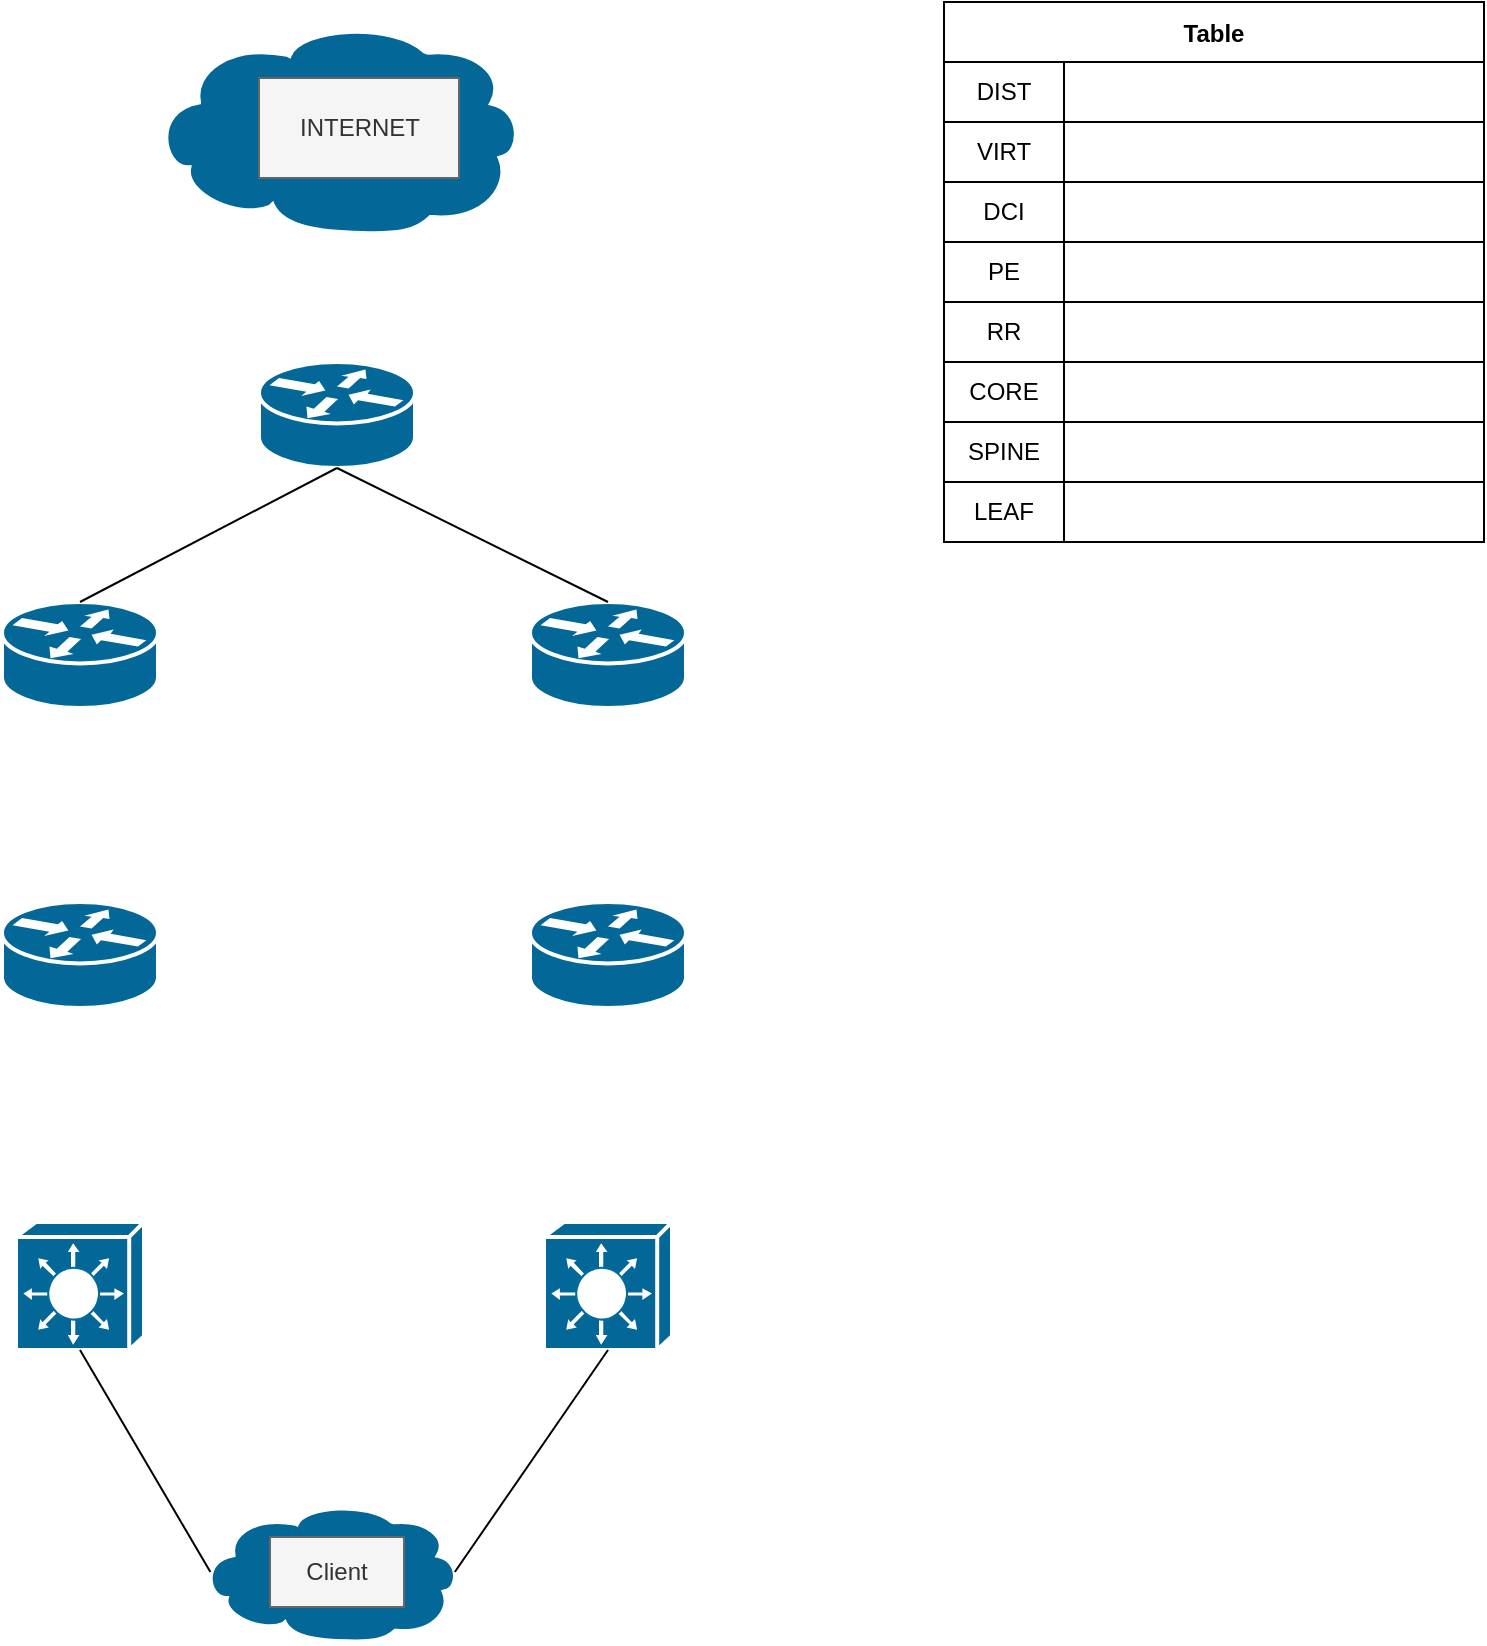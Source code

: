 <mxfile version="14.7.10" type="github">
  <diagram name="Page-1" id="c37626ed-c26b-45fb-9056-f9ebc6bb27b6">
    <mxGraphModel dx="813" dy="421" grid="1" gridSize="10" guides="1" tooltips="1" connect="1" arrows="1" fold="1" page="1" pageScale="1" pageWidth="1100" pageHeight="850" background="none" math="0" shadow="0">
      <root>
        <mxCell id="0" />
        <mxCell id="1" parent="0" />
        <mxCell id="8PsUq4ZxQZs-wNVsTEpt-1" value="" style="shape=mxgraph.cisco.switches.layer_3_switch;html=1;pointerEvents=1;dashed=0;fillColor=#036897;strokeColor=#ffffff;strokeWidth=2;verticalLabelPosition=bottom;verticalAlign=top;align=center;outlineConnect=0;" vertex="1" parent="1">
          <mxGeometry x="356" y="620" width="64" height="64" as="geometry" />
        </mxCell>
        <mxCell id="8PsUq4ZxQZs-wNVsTEpt-2" value="" style="shape=mxgraph.cisco.storage.cloud;html=1;pointerEvents=1;dashed=0;fillColor=#036897;strokeColor=#ffffff;strokeWidth=2;verticalLabelPosition=bottom;verticalAlign=top;align=center;outlineConnect=0;" vertex="1" parent="1">
          <mxGeometry x="423.5" y="20" width="186" height="106" as="geometry" />
        </mxCell>
        <mxCell id="8PsUq4ZxQZs-wNVsTEpt-3" value="" style="shape=mxgraph.cisco.switches.layer_3_switch;html=1;pointerEvents=1;dashed=0;fillColor=#036897;strokeColor=#ffffff;strokeWidth=2;verticalLabelPosition=bottom;verticalAlign=top;align=center;outlineConnect=0;" vertex="1" parent="1">
          <mxGeometry x="620" y="620" width="64" height="64" as="geometry" />
        </mxCell>
        <mxCell id="8PsUq4ZxQZs-wNVsTEpt-8" value="Table" style="shape=table;startSize=30;container=1;collapsible=0;childLayout=tableLayout;fixedRows=1;rowLines=0;fontStyle=1;align=center;rounded=0;" vertex="1" parent="1">
          <mxGeometry x="820" y="10" width="270" height="270" as="geometry" />
        </mxCell>
        <mxCell id="8PsUq4ZxQZs-wNVsTEpt-22" style="shape=partialRectangle;html=1;whiteSpace=wrap;collapsible=0;dropTarget=0;pointerEvents=0;fillColor=none;top=0;left=0;bottom=1;right=0;points=[[0,0.5],[1,0.5]];portConstraint=eastwest;" vertex="1" parent="8PsUq4ZxQZs-wNVsTEpt-8">
          <mxGeometry y="30" width="270" height="30" as="geometry" />
        </mxCell>
        <mxCell id="8PsUq4ZxQZs-wNVsTEpt-23" value="DIST" style="shape=partialRectangle;html=1;whiteSpace=wrap;connectable=0;fillColor=none;top=0;left=0;bottom=0;right=0;overflow=hidden;" vertex="1" parent="8PsUq4ZxQZs-wNVsTEpt-22">
          <mxGeometry width="60" height="30" as="geometry" />
        </mxCell>
        <mxCell id="8PsUq4ZxQZs-wNVsTEpt-24" style="shape=partialRectangle;html=1;whiteSpace=wrap;connectable=0;fillColor=none;top=0;left=0;bottom=0;right=0;align=left;spacingLeft=6;overflow=hidden;expand=1;" vertex="1" parent="8PsUq4ZxQZs-wNVsTEpt-22">
          <mxGeometry x="60" width="210" height="30" as="geometry" />
        </mxCell>
        <mxCell id="8PsUq4ZxQZs-wNVsTEpt-19" style="shape=partialRectangle;html=1;whiteSpace=wrap;collapsible=0;dropTarget=0;pointerEvents=0;fillColor=none;top=0;left=0;bottom=1;right=0;points=[[0,0.5],[1,0.5]];portConstraint=eastwest;" vertex="1" parent="8PsUq4ZxQZs-wNVsTEpt-8">
          <mxGeometry y="60" width="270" height="30" as="geometry" />
        </mxCell>
        <mxCell id="8PsUq4ZxQZs-wNVsTEpt-20" value="VIRT" style="shape=partialRectangle;html=1;whiteSpace=wrap;connectable=0;fillColor=none;top=0;left=0;bottom=0;right=0;overflow=hidden;" vertex="1" parent="8PsUq4ZxQZs-wNVsTEpt-19">
          <mxGeometry width="60" height="30" as="geometry" />
        </mxCell>
        <mxCell id="8PsUq4ZxQZs-wNVsTEpt-21" style="shape=partialRectangle;html=1;whiteSpace=wrap;connectable=0;fillColor=none;top=0;left=0;bottom=0;right=0;align=left;spacingLeft=6;overflow=hidden;expand=1;" vertex="1" parent="8PsUq4ZxQZs-wNVsTEpt-19">
          <mxGeometry x="60" width="210" height="30" as="geometry" />
        </mxCell>
        <mxCell id="8PsUq4ZxQZs-wNVsTEpt-9" value="" style="shape=partialRectangle;html=1;whiteSpace=wrap;collapsible=0;dropTarget=0;pointerEvents=0;fillColor=none;top=0;left=0;bottom=1;right=0;points=[[0,0.5],[1,0.5]];portConstraint=eastwest;" vertex="1" parent="8PsUq4ZxQZs-wNVsTEpt-8">
          <mxGeometry y="90" width="270" height="30" as="geometry" />
        </mxCell>
        <mxCell id="8PsUq4ZxQZs-wNVsTEpt-10" value="DCI" style="shape=partialRectangle;html=1;whiteSpace=wrap;connectable=0;fillColor=none;top=0;left=0;bottom=0;right=0;overflow=hidden;" vertex="1" parent="8PsUq4ZxQZs-wNVsTEpt-9">
          <mxGeometry width="60" height="30" as="geometry" />
        </mxCell>
        <mxCell id="8PsUq4ZxQZs-wNVsTEpt-11" value="" style="shape=partialRectangle;html=1;whiteSpace=wrap;connectable=0;fillColor=none;top=0;left=0;bottom=0;right=0;align=left;spacingLeft=6;overflow=hidden;expand=1;" vertex="1" parent="8PsUq4ZxQZs-wNVsTEpt-9">
          <mxGeometry x="60" width="210" height="30" as="geometry" />
        </mxCell>
        <mxCell id="8PsUq4ZxQZs-wNVsTEpt-40" style="shape=partialRectangle;html=1;whiteSpace=wrap;collapsible=0;dropTarget=0;pointerEvents=0;fillColor=none;top=0;left=0;bottom=1;right=0;points=[[0,0.5],[1,0.5]];portConstraint=eastwest;" vertex="1" parent="8PsUq4ZxQZs-wNVsTEpt-8">
          <mxGeometry y="120" width="270" height="30" as="geometry" />
        </mxCell>
        <mxCell id="8PsUq4ZxQZs-wNVsTEpt-41" value="PE" style="shape=partialRectangle;html=1;whiteSpace=wrap;connectable=0;fillColor=none;top=0;left=0;bottom=0;right=0;overflow=hidden;" vertex="1" parent="8PsUq4ZxQZs-wNVsTEpt-40">
          <mxGeometry width="60" height="30" as="geometry" />
        </mxCell>
        <mxCell id="8PsUq4ZxQZs-wNVsTEpt-42" style="shape=partialRectangle;html=1;whiteSpace=wrap;connectable=0;fillColor=none;top=0;left=0;bottom=0;right=0;align=left;spacingLeft=6;overflow=hidden;" vertex="1" parent="8PsUq4ZxQZs-wNVsTEpt-40">
          <mxGeometry x="60" width="210" height="30" as="geometry" />
        </mxCell>
        <mxCell id="8PsUq4ZxQZs-wNVsTEpt-37" style="shape=partialRectangle;html=1;whiteSpace=wrap;collapsible=0;dropTarget=0;pointerEvents=0;fillColor=none;top=0;left=0;bottom=1;right=0;points=[[0,0.5],[1,0.5]];portConstraint=eastwest;" vertex="1" parent="8PsUq4ZxQZs-wNVsTEpt-8">
          <mxGeometry y="150" width="270" height="30" as="geometry" />
        </mxCell>
        <mxCell id="8PsUq4ZxQZs-wNVsTEpt-38" value="RR" style="shape=partialRectangle;html=1;whiteSpace=wrap;connectable=0;fillColor=none;top=0;left=0;bottom=0;right=0;overflow=hidden;" vertex="1" parent="8PsUq4ZxQZs-wNVsTEpt-37">
          <mxGeometry width="60" height="30" as="geometry" />
        </mxCell>
        <mxCell id="8PsUq4ZxQZs-wNVsTEpt-39" style="shape=partialRectangle;html=1;whiteSpace=wrap;connectable=0;fillColor=none;top=0;left=0;bottom=0;right=0;align=left;spacingLeft=6;overflow=hidden;" vertex="1" parent="8PsUq4ZxQZs-wNVsTEpt-37">
          <mxGeometry x="60" width="210" height="30" as="geometry" />
        </mxCell>
        <mxCell id="8PsUq4ZxQZs-wNVsTEpt-34" style="shape=partialRectangle;html=1;whiteSpace=wrap;collapsible=0;dropTarget=0;pointerEvents=0;fillColor=none;top=0;left=0;bottom=1;right=0;points=[[0,0.5],[1,0.5]];portConstraint=eastwest;" vertex="1" parent="8PsUq4ZxQZs-wNVsTEpt-8">
          <mxGeometry y="180" width="270" height="30" as="geometry" />
        </mxCell>
        <mxCell id="8PsUq4ZxQZs-wNVsTEpt-35" value="CORE" style="shape=partialRectangle;html=1;whiteSpace=wrap;connectable=0;fillColor=none;top=0;left=0;bottom=0;right=0;overflow=hidden;" vertex="1" parent="8PsUq4ZxQZs-wNVsTEpt-34">
          <mxGeometry width="60" height="30" as="geometry" />
        </mxCell>
        <mxCell id="8PsUq4ZxQZs-wNVsTEpt-36" style="shape=partialRectangle;html=1;whiteSpace=wrap;connectable=0;fillColor=none;top=0;left=0;bottom=0;right=0;align=left;spacingLeft=6;overflow=hidden;" vertex="1" parent="8PsUq4ZxQZs-wNVsTEpt-34">
          <mxGeometry x="60" width="210" height="30" as="geometry" />
        </mxCell>
        <mxCell id="8PsUq4ZxQZs-wNVsTEpt-31" style="shape=partialRectangle;html=1;whiteSpace=wrap;collapsible=0;dropTarget=0;pointerEvents=0;fillColor=none;top=0;left=0;bottom=1;right=0;points=[[0,0.5],[1,0.5]];portConstraint=eastwest;" vertex="1" parent="8PsUq4ZxQZs-wNVsTEpt-8">
          <mxGeometry y="210" width="270" height="30" as="geometry" />
        </mxCell>
        <mxCell id="8PsUq4ZxQZs-wNVsTEpt-32" value="SPINE" style="shape=partialRectangle;html=1;whiteSpace=wrap;connectable=0;fillColor=none;top=0;left=0;bottom=0;right=0;overflow=hidden;" vertex="1" parent="8PsUq4ZxQZs-wNVsTEpt-31">
          <mxGeometry width="60" height="30" as="geometry" />
        </mxCell>
        <mxCell id="8PsUq4ZxQZs-wNVsTEpt-33" style="shape=partialRectangle;html=1;whiteSpace=wrap;connectable=0;fillColor=none;top=0;left=0;bottom=0;right=0;align=left;spacingLeft=6;overflow=hidden;" vertex="1" parent="8PsUq4ZxQZs-wNVsTEpt-31">
          <mxGeometry x="60" width="210" height="30" as="geometry" />
        </mxCell>
        <mxCell id="8PsUq4ZxQZs-wNVsTEpt-12" value="" style="shape=partialRectangle;html=1;whiteSpace=wrap;collapsible=0;dropTarget=0;pointerEvents=0;fillColor=none;top=0;left=0;bottom=0;right=0;points=[[0,0.5],[1,0.5]];portConstraint=eastwest;" vertex="1" parent="8PsUq4ZxQZs-wNVsTEpt-8">
          <mxGeometry y="240" width="270" height="30" as="geometry" />
        </mxCell>
        <mxCell id="8PsUq4ZxQZs-wNVsTEpt-13" value="LEAF" style="shape=partialRectangle;html=1;whiteSpace=wrap;connectable=0;fillColor=none;top=0;left=0;bottom=0;right=0;overflow=hidden;" vertex="1" parent="8PsUq4ZxQZs-wNVsTEpt-12">
          <mxGeometry width="60" height="30" as="geometry" />
        </mxCell>
        <mxCell id="8PsUq4ZxQZs-wNVsTEpt-14" value="" style="shape=partialRectangle;html=1;whiteSpace=wrap;connectable=0;fillColor=none;top=0;left=0;bottom=0;right=0;align=left;spacingLeft=6;overflow=hidden;" vertex="1" parent="8PsUq4ZxQZs-wNVsTEpt-12">
          <mxGeometry x="60" width="210" height="30" as="geometry" />
        </mxCell>
        <mxCell id="8PsUq4ZxQZs-wNVsTEpt-69" value="" style="shape=mxgraph.cisco.storage.cloud;html=1;pointerEvents=1;dashed=0;fillColor=#036897;strokeColor=#ffffff;strokeWidth=2;verticalLabelPosition=bottom;verticalAlign=top;align=center;outlineConnect=0;" vertex="1" parent="1">
          <mxGeometry x="448" y="760" width="130" height="70" as="geometry" />
        </mxCell>
        <mxCell id="8PsUq4ZxQZs-wNVsTEpt-71" value="Client" style="text;html=1;align=center;verticalAlign=middle;whiteSpace=wrap;rounded=0;fillColor=#f5f5f5;strokeColor=#666666;fontColor=#333333;" vertex="1" parent="1">
          <mxGeometry x="483" y="777.5" width="67" height="35" as="geometry" />
        </mxCell>
        <mxCell id="8PsUq4ZxQZs-wNVsTEpt-72" value="" style="endArrow=none;html=1;exitX=0.04;exitY=0.5;exitDx=0;exitDy=0;exitPerimeter=0;entryX=0.5;entryY=1;entryDx=0;entryDy=0;entryPerimeter=0;" edge="1" parent="1" source="8PsUq4ZxQZs-wNVsTEpt-69" target="8PsUq4ZxQZs-wNVsTEpt-1">
          <mxGeometry width="50" height="50" relative="1" as="geometry">
            <mxPoint x="590" y="540" as="sourcePoint" />
            <mxPoint x="640" y="490" as="targetPoint" />
          </mxGeometry>
        </mxCell>
        <mxCell id="8PsUq4ZxQZs-wNVsTEpt-73" value="" style="endArrow=none;html=1;exitX=0.98;exitY=0.5;exitDx=0;exitDy=0;exitPerimeter=0;entryX=0.5;entryY=1;entryDx=0;entryDy=0;entryPerimeter=0;" edge="1" parent="1" source="8PsUq4ZxQZs-wNVsTEpt-69" target="8PsUq4ZxQZs-wNVsTEpt-3">
          <mxGeometry width="50" height="50" relative="1" as="geometry">
            <mxPoint x="463.2" y="805" as="sourcePoint" />
            <mxPoint x="398" y="694" as="targetPoint" />
          </mxGeometry>
        </mxCell>
        <mxCell id="8PsUq4ZxQZs-wNVsTEpt-75" value="" style="shape=mxgraph.cisco.routers.router;html=1;pointerEvents=1;dashed=0;fillColor=#036897;strokeColor=#ffffff;strokeWidth=2;verticalLabelPosition=bottom;verticalAlign=top;align=center;outlineConnect=0;rounded=0;" vertex="1" parent="1">
          <mxGeometry x="349" y="460" width="78" height="53" as="geometry" />
        </mxCell>
        <mxCell id="8PsUq4ZxQZs-wNVsTEpt-76" value="" style="shape=mxgraph.cisco.routers.router;html=1;pointerEvents=1;dashed=0;fillColor=#036897;strokeColor=#ffffff;strokeWidth=2;verticalLabelPosition=bottom;verticalAlign=top;align=center;outlineConnect=0;rounded=0;" vertex="1" parent="1">
          <mxGeometry x="613" y="460" width="78" height="53" as="geometry" />
        </mxCell>
        <mxCell id="8PsUq4ZxQZs-wNVsTEpt-78" value="INTERNET" style="text;html=1;align=center;verticalAlign=middle;whiteSpace=wrap;rounded=0;fillColor=#f5f5f5;strokeColor=#666666;fontColor=#333333;" vertex="1" parent="1">
          <mxGeometry x="477.5" y="48" width="100" height="50" as="geometry" />
        </mxCell>
        <mxCell id="8PsUq4ZxQZs-wNVsTEpt-79" value="" style="shape=mxgraph.cisco.routers.router;html=1;pointerEvents=1;dashed=0;fillColor=#036897;strokeColor=#ffffff;strokeWidth=2;verticalLabelPosition=bottom;verticalAlign=top;align=center;outlineConnect=0;rounded=0;" vertex="1" parent="1">
          <mxGeometry x="349" y="310" width="78" height="53" as="geometry" />
        </mxCell>
        <mxCell id="8PsUq4ZxQZs-wNVsTEpt-80" value="" style="shape=mxgraph.cisco.routers.router;html=1;pointerEvents=1;dashed=0;fillColor=#036897;strokeColor=#ffffff;strokeWidth=2;verticalLabelPosition=bottom;verticalAlign=top;align=center;outlineConnect=0;rounded=0;" vertex="1" parent="1">
          <mxGeometry x="613" y="310" width="78" height="53" as="geometry" />
        </mxCell>
        <mxCell id="8PsUq4ZxQZs-wNVsTEpt-81" value="" style="shape=mxgraph.cisco.routers.router;html=1;pointerEvents=1;dashed=0;fillColor=#036897;strokeColor=#ffffff;strokeWidth=2;verticalLabelPosition=bottom;verticalAlign=top;align=center;outlineConnect=0;rounded=0;" vertex="1" parent="1">
          <mxGeometry x="477.5" y="190" width="78" height="53" as="geometry" />
        </mxCell>
        <mxCell id="8PsUq4ZxQZs-wNVsTEpt-83" value="" style="endArrow=none;html=1;entryX=0.5;entryY=1;entryDx=0;entryDy=0;entryPerimeter=0;exitX=0.5;exitY=0;exitDx=0;exitDy=0;exitPerimeter=0;" edge="1" parent="1" source="8PsUq4ZxQZs-wNVsTEpt-79" target="8PsUq4ZxQZs-wNVsTEpt-81">
          <mxGeometry width="50" height="50" relative="1" as="geometry">
            <mxPoint x="650" y="510" as="sourcePoint" />
            <mxPoint x="700" y="460" as="targetPoint" />
          </mxGeometry>
        </mxCell>
        <mxCell id="8PsUq4ZxQZs-wNVsTEpt-84" value="" style="endArrow=none;html=1;entryX=0.5;entryY=1;entryDx=0;entryDy=0;entryPerimeter=0;exitX=0.5;exitY=0;exitDx=0;exitDy=0;exitPerimeter=0;" edge="1" parent="1" source="8PsUq4ZxQZs-wNVsTEpt-80" target="8PsUq4ZxQZs-wNVsTEpt-81">
          <mxGeometry width="50" height="50" relative="1" as="geometry">
            <mxPoint x="398" y="320" as="sourcePoint" />
            <mxPoint x="526.5" y="253" as="targetPoint" />
          </mxGeometry>
        </mxCell>
      </root>
    </mxGraphModel>
  </diagram>
</mxfile>
